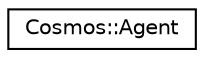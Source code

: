 digraph "Graphical Class Hierarchy"
{
 // INTERACTIVE_SVG=YES
  edge [fontname="Helvetica",fontsize="10",labelfontname="Helvetica",labelfontsize="10"];
  node [fontname="Helvetica",fontsize="10",shape=record];
  rankdir="LR";
  Node0 [label="Cosmos::Agent",height=0.2,width=0.4,color="black", fillcolor="white", style="filled",URL="$class_cosmos_1_1_agent.html"];
}
